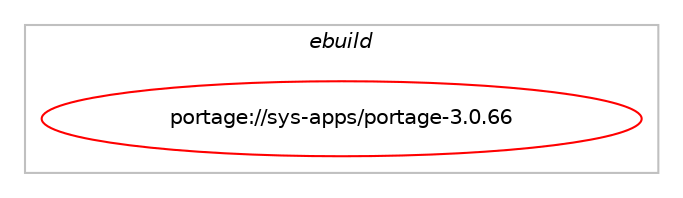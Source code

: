 digraph prolog {

# *************
# Graph options
# *************

newrank=true;
concentrate=true;
compound=true;
graph [rankdir=LR,fontname=Helvetica,fontsize=10,ranksep=1.5];#, ranksep=2.5, nodesep=0.2];
edge  [arrowhead=vee];
node  [fontname=Helvetica,fontsize=10];

# **********
# The ebuild
# **********

subgraph cluster_leftcol {
color=gray;
label=<<i>ebuild</i>>;
id [label="portage://sys-apps/portage-3.0.66", color=red, width=4, href="../sys-apps/portage-3.0.66.svg"];
}

# ****************
# The dependencies
# ****************

subgraph cluster_midcol {
color=gray;
label=<<i>dependencies</i>>;
subgraph cluster_compile {
fillcolor="#eeeeee";
style=filled;
label=<<i>compile</i>>;
}
subgraph cluster_compileandrun {
fillcolor="#eeeeee";
style=filled;
label=<<i>compile and run</i>>;
}
subgraph cluster_run {
fillcolor="#eeeeee";
style=filled;
label=<<i>run</i>>;
# *** BEGIN UNKNOWN DEPENDENCY TYPE (TODO) ***
# id -> equal(use_conditional_group(negative,build,portage://sys-apps/portage-3.0.66,[package_dependency(portage://sys-apps/portage-3.0.66,run,no,app-admin,eselect,greaterequal,[1.2,,,1.2],[],[]),package_dependency(portage://sys-apps/portage-3.0.66,run,no,app-portage,getuto,none,[,,],[],[]),package_dependency(portage://sys-apps/portage-3.0.66,run,no,app-shells,bash,greaterequal,[5.0,,,5.0],[slot(0)],[]),package_dependency(portage://sys-apps/portage-3.0.66,run,no,sec-keys,openpgp-keys-gentoo-release,greaterequal,[20240703,,,20240703],[],[]),package_dependency(portage://sys-apps/portage-3.0.66,run,no,sys-apps,sed,greaterequal,[4.0.5,,,4.0.5],[],[]),use_conditional_group(positive,rsync-verify,portage://sys-apps/portage-3.0.66,[package_dependency(portage://sys-apps/portage-3.0.66,run,no,app-crypt,gnupg,greaterequal,[2.2.4,,-r2,2.2.4-r2],[],[use(enable(ssl),negative)]),package_dependency(portage://sys-apps/portage-3.0.66,run,no,app-portage,gemato,greaterequal,[14.5,,,14.5],[],[use(optenable(python_targets_pypy3),negative),use(optenable(python_targets_python3_10),negative),use(optenable(python_targets_python3_11),negative),use(optenable(python_targets_python3_12),negative),use(optenable(python_targets_python3_13),negative)])])]))
# *** END UNKNOWN DEPENDENCY TYPE (TODO) ***

# *** BEGIN UNKNOWN DEPENDENCY TYPE (TODO) ***
# id -> equal(use_conditional_group(positive,elibc_glibc,portage://sys-apps/portage-3.0.66,[package_dependency(portage://sys-apps/portage-3.0.66,run,no,sys-apps,sandbox,greaterequal,[2.2,,,2.2],[],[])]))
# *** END UNKNOWN DEPENDENCY TYPE (TODO) ***

# *** BEGIN UNKNOWN DEPENDENCY TYPE (TODO) ***
# id -> equal(use_conditional_group(positive,elibc_musl,portage://sys-apps/portage-3.0.66,[package_dependency(portage://sys-apps/portage-3.0.66,run,no,sys-apps,sandbox,greaterequal,[2.2,,,2.2],[],[])]))
# *** END UNKNOWN DEPENDENCY TYPE (TODO) ***

# *** BEGIN UNKNOWN DEPENDENCY TYPE (TODO) ***
# id -> equal(use_conditional_group(positive,kernel_linux,portage://sys-apps/portage-3.0.66,[package_dependency(portage://sys-apps/portage-3.0.66,run,no,sys-apps,util-linux,none,[,,],[],[])]))
# *** END UNKNOWN DEPENDENCY TYPE (TODO) ***

# *** BEGIN UNKNOWN DEPENDENCY TYPE (TODO) ***
# id -> equal(use_conditional_group(positive,python_targets_pypy3,portage://sys-apps/portage-3.0.66,[package_dependency(portage://sys-apps/portage-3.0.66,run,no,dev-python,pypy3,none,[,,],any_same_slot,[use(enable(bzip2),positive),use(enable(threads),positive)])]))
# *** END UNKNOWN DEPENDENCY TYPE (TODO) ***

# *** BEGIN UNKNOWN DEPENDENCY TYPE (TODO) ***
# id -> equal(use_conditional_group(positive,python_targets_python3_10,portage://sys-apps/portage-3.0.66,[package_dependency(portage://sys-apps/portage-3.0.66,run,no,dev-lang,python,none,[,,],[slot(3.10)],[use(enable(bzip2),positive),use(enable(threads),positive)])]))
# *** END UNKNOWN DEPENDENCY TYPE (TODO) ***

# *** BEGIN UNKNOWN DEPENDENCY TYPE (TODO) ***
# id -> equal(use_conditional_group(positive,python_targets_python3_11,portage://sys-apps/portage-3.0.66,[package_dependency(portage://sys-apps/portage-3.0.66,run,no,dev-lang,python,none,[,,],[slot(3.11)],[use(enable(bzip2),positive),use(enable(threads),positive)])]))
# *** END UNKNOWN DEPENDENCY TYPE (TODO) ***

# *** BEGIN UNKNOWN DEPENDENCY TYPE (TODO) ***
# id -> equal(use_conditional_group(positive,python_targets_python3_12,portage://sys-apps/portage-3.0.66,[package_dependency(portage://sys-apps/portage-3.0.66,run,no,dev-lang,python,none,[,,],[slot(3.12)],[use(enable(bzip2),positive),use(enable(threads),positive)])]))
# *** END UNKNOWN DEPENDENCY TYPE (TODO) ***

# *** BEGIN UNKNOWN DEPENDENCY TYPE (TODO) ***
# id -> equal(use_conditional_group(positive,python_targets_python3_13,portage://sys-apps/portage-3.0.66,[package_dependency(portage://sys-apps/portage-3.0.66,run,no,dev-lang,python,none,[,,],[slot(3.13)],[use(enable(bzip2),positive),use(enable(threads),positive)])]))
# *** END UNKNOWN DEPENDENCY TYPE (TODO) ***

# *** BEGIN UNKNOWN DEPENDENCY TYPE (TODO) ***
# id -> equal(use_conditional_group(positive,selinux,portage://sys-apps/portage-3.0.66,[package_dependency(portage://sys-apps/portage-3.0.66,run,no,sys-libs,libselinux,greaterequal,[2.0.94,,,2.0.94],[],[use(enable(python),none),use(optenable(python_targets_pypy3),negative),use(optenable(python_targets_python3_10),negative),use(optenable(python_targets_python3_11),negative),use(optenable(python_targets_python3_12),negative),use(optenable(python_targets_python3_13),negative)])]))
# *** END UNKNOWN DEPENDENCY TYPE (TODO) ***

# *** BEGIN UNKNOWN DEPENDENCY TYPE (TODO) ***
# id -> equal(use_conditional_group(positive,xattr,portage://sys-apps/portage-3.0.66,[use_conditional_group(positive,kernel_linux,portage://sys-apps/portage-3.0.66,[package_dependency(portage://sys-apps/portage-3.0.66,run,no,sys-apps,install-xattr,greaterequal,[0.3,,,0.3],[],[])])]))
# *** END UNKNOWN DEPENDENCY TYPE (TODO) ***

# *** BEGIN UNKNOWN DEPENDENCY TYPE (TODO) ***
# id -> equal(package_dependency(portage://sys-apps/portage-3.0.66,run,no,acct-user,portage,none,[,,],[],[]))
# *** END UNKNOWN DEPENDENCY TYPE (TODO) ***

# *** BEGIN UNKNOWN DEPENDENCY TYPE (TODO) ***
# id -> equal(package_dependency(portage://sys-apps/portage-3.0.66,run,no,app-arch,tar,greaterequal,[1.27,,,1.27],[],[]))
# *** END UNKNOWN DEPENDENCY TYPE (TODO) ***

# *** BEGIN UNKNOWN DEPENDENCY TYPE (TODO) ***
# id -> equal(package_dependency(portage://sys-apps/portage-3.0.66,run,no,app-arch,zstd,none,[,,],[],[]))
# *** END UNKNOWN DEPENDENCY TYPE (TODO) ***

# *** BEGIN UNKNOWN DEPENDENCY TYPE (TODO) ***
# id -> equal(package_dependency(portage://sys-apps/portage-3.0.66,run,no,app-misc,pax-utils,greaterequal,[0.1.17,,,0.1.17],[],[]))
# *** END UNKNOWN DEPENDENCY TYPE (TODO) ***

# *** BEGIN UNKNOWN DEPENDENCY TYPE (TODO) ***
# id -> equal(package_dependency(portage://sys-apps/portage-3.0.66,run,no,dev-lang,python-exec,none,[,,],[slot(2)],[]))
# *** END UNKNOWN DEPENDENCY TYPE (TODO) ***

# *** BEGIN UNKNOWN DEPENDENCY TYPE (TODO) ***
# id -> equal(package_dependency(portage://sys-apps/portage-3.0.66,run,no,sys-apps,baselayout,greaterequal,[2.9,,,2.9],[],[]))
# *** END UNKNOWN DEPENDENCY TYPE (TODO) ***

# *** BEGIN UNKNOWN DEPENDENCY TYPE (TODO) ***
# id -> equal(package_dependency(portage://sys-apps/portage-3.0.66,run,no,sys-apps,findutils,greaterequal,[4.9,,,4.9],[],[]))
# *** END UNKNOWN DEPENDENCY TYPE (TODO) ***

}
}

# **************
# The candidates
# **************

subgraph cluster_choices {
rank=same;
color=gray;
label=<<i>candidates</i>>;

}

}

